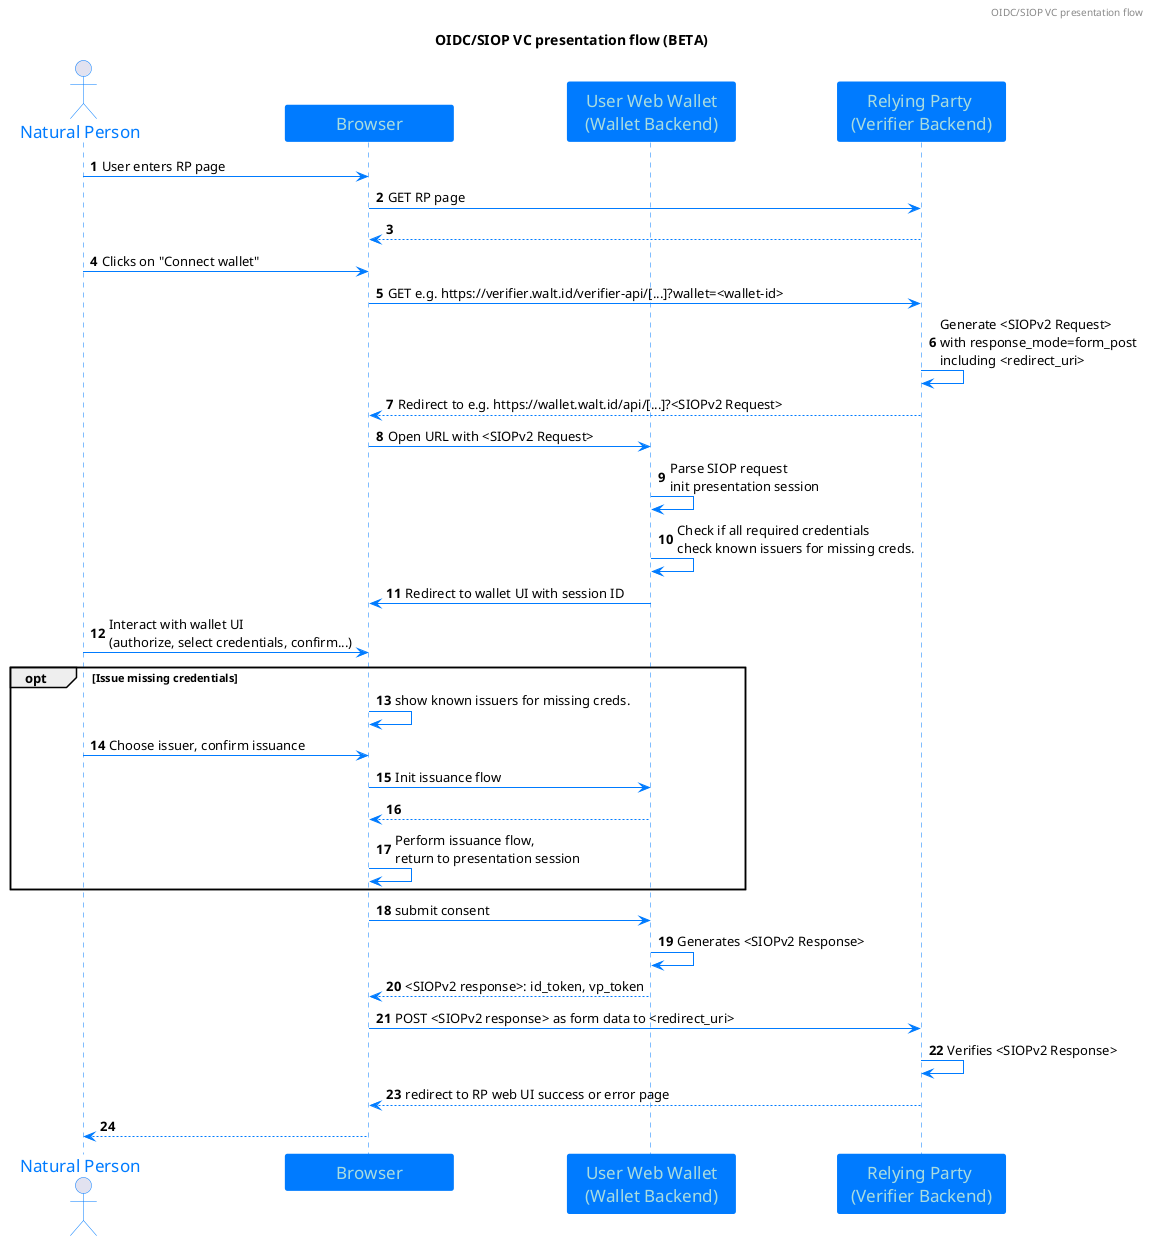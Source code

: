 @startuml
'https://plantuml.com/sequence-diagram

skinparam classFontColor 007BFF
skinparam classFontSize 12
skinparam classFontName Aapex
skinparam backgroundColor white
skinparam minClassWidth 155
skinparam nodesep 34
skinparam ranksep 70

skinparam sequence {
ArrowColor 007BFF
ActorBorderColor 007BFF
LifeLineBorderColor 007BFF
LifeLineBackgroundColor 007BFF

ParticipantBorderColor 007BFF
ParticipantBackgroundColor 007BFF
ParticipantFontName Impact
ParticipantFontSize 17
ParticipantFontColor #A9DCDF

'ActorBackgroundColor aqua
ActorFontColor 007BFF
ActorFontSize 17
ActorFontName Aapex
}

skinparam class {
BorderColor 007BFF
ArrowColor 007BFF
BackgroundColor white
}

skinparam interface {
BorderColor 007BFF
ArrowColor 007BFF
}

skinparam note {
BorderColor 007BFF
BackgroundColor 7ACFF5
}


autonumber
'https://ec.europa.eu/cefdigital/wiki/display/BLOCKCHAININT/2.+VC+exchange+over+API
header OIDC/SIOP VC presentation flow
title
OIDC/SIOP VC presentation flow (BETA)
end title
autonumber
actor "Natural Person" as NP
participant Browser
participant "User Web Wallet\n(Wallet Backend)" as WW
participant "Relying Party \n(Verifier Backend)" as RP

' https://hackmd.io/Y9pLBfnzSUm1JKgULESoYg
'https://hackmd.io/H0rJR7EQQ9C2T3u7jl_fzw
'- User uses Browser
'- SIOPv2 authorization endpoint: https://wallet.walt.id

'https://verifier.demo.walt.id/ (Relying Party - Frontend)
NP->Browser: User enters RP page
Browser->RP: GET RP page
RP-->Browser:
NP->Browser: Clicks on "Connect wallet"
Browser->RP: GET e.g. https://verifier.walt.id/verifier-api/[...]?wallet=<wallet-id>

'Code-level integration with SSI Kit
RP->RP: Generate <SIOPv2 Request>\nwith response_mode=form_post\nincluding <redirect_uri>

RP-->Browser: Redirect to e.g. https://wallet.walt.id/api/[...]?<SIOPv2 Request>

Browser->WW: Open URL with <SIOPv2 Request>
WW->WW: Parse SIOP request\ninit presentation session
WW->WW: Check if all required credentials\ncheck known issuers for missing creds.
WW->Browser: Redirect to wallet UI with session ID
NP->Browser: Interact with wallet UI\n(authorize, select credentials, confirm...)
opt Issue missing credentials
Browser->Browser:  show known issuers for missing creds.
NP->Browser: Choose issuer, confirm issuance
Browser->WW: Init issuance flow
WW-->Browser:
Browser->Browser: Perform issuance flow,\nreturn to presentation session
end
Browser->WW: submit consent
WW->WW: Generates <SIOPv2 Response>
WW-->Browser: <SIOPv2 response>: id_token, vp_token
'https://api.verifier.walt.id/oidc/callback (Relying Party API)
Browser->RP: POST <SIOPv2 response> as form data to <redirect_uri>

RP->RP: Verifies <SIOPv2 Response>
RP-->Browser: redirect to RP web UI success or error page
Browser-->NP:

@enduml
